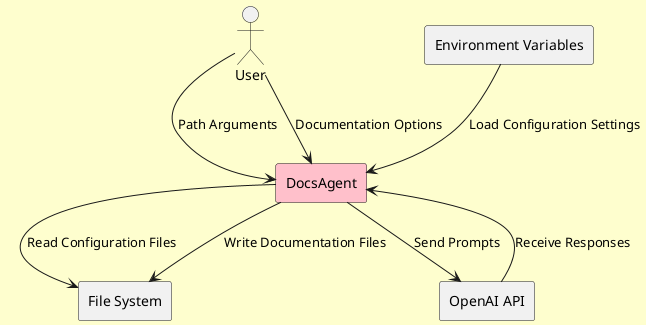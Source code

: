 
@startuml
' This diagram represents the system context for the DocsAgent.

skinparam backgroundColor #FEFECE

actor User
rectangle "File System" as FileSystem
rectangle "OpenAI API" as OpenAIAPI
rectangle "Environment Variables" as EnvVars

rectangle "DocsAgent" #pink {
}

User --> "DocsAgent" : Path Arguments
User --> "DocsAgent" : Documentation Options

"DocsAgent" --> FileSystem : Read Configuration Files
"DocsAgent" --> FileSystem : Write Documentation Files

"DocsAgent" --> OpenAIAPI : Send Prompts
OpenAIAPI --> "DocsAgent" : Receive Responses

EnvVars --> "DocsAgent" : Load Configuration Settings

@enduml
